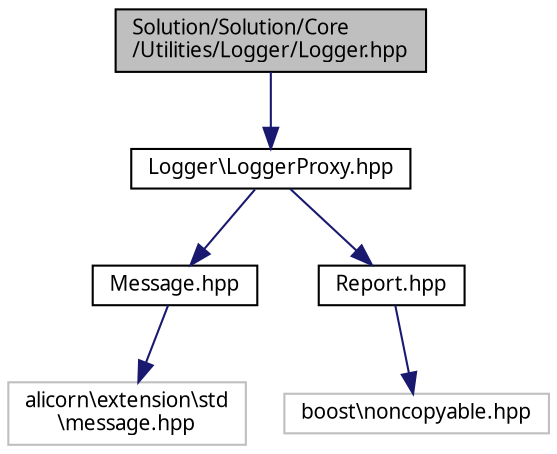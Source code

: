 digraph "Solution/Solution/Core/Utilities/Logger/Logger.hpp"
{
 // INTERACTIVE_SVG=YES
  edge [fontname="Verdana",fontsize="10",labelfontname="Verdana",labelfontsize="10"];
  node [fontname="Verdana",fontsize="10",shape=record];
  Node1 [label="Solution/Solution/Core\l/Utilities/Logger/Logger.hpp",height=0.2,width=0.4,color="black", fillcolor="grey75", style="filled", fontcolor="black"];
  Node1 -> Node2 [color="midnightblue",fontsize="10",style="solid",fontname="Verdana"];
  Node2 [label="Logger\\LoggerProxy.hpp",height=0.2,width=0.4,color="black", fillcolor="white", style="filled",URL="$_logger_proxy_8hpp_source.html"];
  Node2 -> Node3 [color="midnightblue",fontsize="10",style="solid",fontname="Verdana"];
  Node3 [label="Message.hpp",height=0.2,width=0.4,color="black", fillcolor="white", style="filled",URL="$_message_8hpp_source.html"];
  Node3 -> Node4 [color="midnightblue",fontsize="10",style="solid",fontname="Verdana"];
  Node4 [label="alicorn\\extension\\std\l\\message.hpp",height=0.2,width=0.4,color="grey75", fillcolor="white", style="filled"];
  Node2 -> Node5 [color="midnightblue",fontsize="10",style="solid",fontname="Verdana"];
  Node5 [label="Report.hpp",height=0.2,width=0.4,color="black", fillcolor="white", style="filled",URL="$_report_8hpp_source.html"];
  Node5 -> Node6 [color="midnightblue",fontsize="10",style="solid",fontname="Verdana"];
  Node6 [label="boost\\noncopyable.hpp",height=0.2,width=0.4,color="grey75", fillcolor="white", style="filled"];
}
